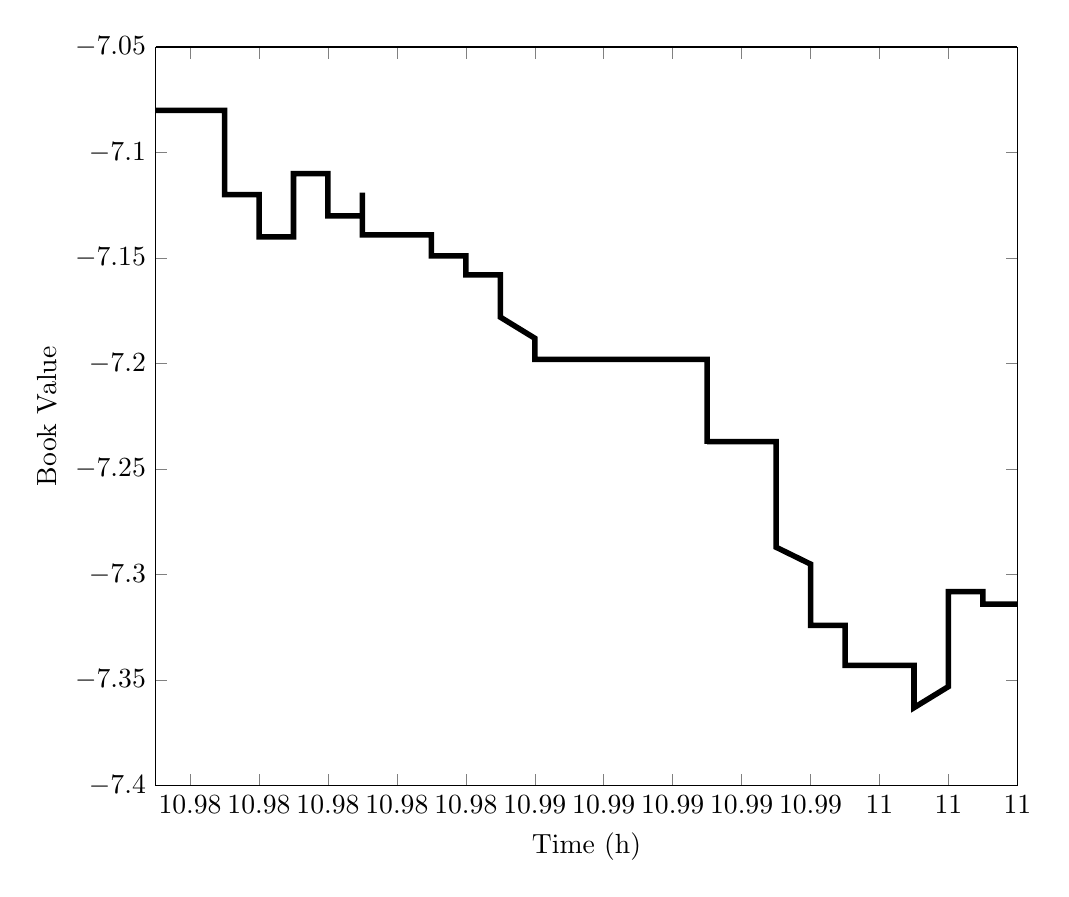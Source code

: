 % This file was created by matlab2tikz.
%
%The latest updates can be retrieved from
%  http://www.mathworks.com/matlabcentral/fileexchange/22022-matlab2tikz-matlab2tikz
%where you can also make suggestions and rate matlab2tikz.
%
\begin{tikzpicture}

\begin{axis}[%
width=4.309in,
height=3.694in,
at={(1.322in,0.622in)},
scale only axis,
separate axis lines,
every outer x axis line/.append style={black},
every x tick label/.append style={font=\color{black}},
xmin=10.975,
xmax=11,
xlabel={Time (h)},
every outer y axis line/.append style={black},
every y tick label/.append style={font=\color{black}},
ymin=-7.4,
ymax=-7.05,
ylabel={Book Value},
axis background/.style={fill=white}
]
\addplot [color=black,solid,line width=2.0pt,forget plot]
  table[row sep=crcr]{%
10.975	-7.08\\
10.975	-7.08\\
10.976	-7.08\\
10.976	-7.08\\
10.976	-7.08\\
10.976	-7.08\\
10.977	-7.08\\
10.977	-7.1\\
10.977	-7.1\\
10.977	-7.12\\
10.978	-7.12\\
10.978	-7.14\\
10.978	-7.14\\
10.979	-7.14\\
10.979	-7.14\\
10.979	-7.11\\
10.979	-7.11\\
10.98	-7.11\\
10.98	-7.11\\
10.98	-7.13\\
10.981	-7.13\\
10.981	-7.12\\
10.981	-7.119\\
10.981	-7.139\\
10.982	-7.139\\
10.982	-7.139\\
10.982	-7.139\\
10.982	-7.139\\
10.983	-7.139\\
10.983	-7.139\\
10.983	-7.149\\
10.984	-7.149\\
10.984	-7.149\\
10.984	-7.158\\
10.984	-7.158\\
10.985	-7.158\\
10.985	-7.178\\
10.985	-7.178\\
10.986	-7.188\\
10.986	-7.188\\
10.986	-7.188\\
10.986	-7.198\\
10.987	-7.198\\
10.987	-7.198\\
10.987	-7.198\\
10.988	-7.198\\
10.988	-7.198\\
10.988	-7.198\\
10.988	-7.198\\
10.989	-7.198\\
10.989	-7.198\\
10.989	-7.198\\
10.989	-7.198\\
10.99	-7.198\\
10.99	-7.198\\
10.99	-7.198\\
10.991	-7.198\\
10.991	-7.238\\
10.991	-7.237\\
10.991	-7.237\\
10.992	-7.237\\
10.992	-7.237\\
10.992	-7.237\\
10.992	-7.237\\
10.993	-7.237\\
10.993	-7.237\\
10.993	-7.287\\
10.994	-7.295\\
10.994	-7.295\\
10.994	-7.305\\
10.994	-7.324\\
10.995	-7.324\\
10.995	-7.334\\
10.995	-7.343\\
10.996	-7.343\\
10.996	-7.343\\
10.996	-7.343\\
10.996	-7.343\\
10.997	-7.343\\
10.997	-7.343\\
10.997	-7.363\\
10.998	-7.353\\
10.998	-7.339\\
10.998	-7.329\\
10.998	-7.308\\
10.999	-7.308\\
10.999	-7.314\\
10.999	-7.314\\
10.999	-7.314\\
11.0	-7.314\\
11	-7.314\\
};
\end{axis}
\end{tikzpicture}%